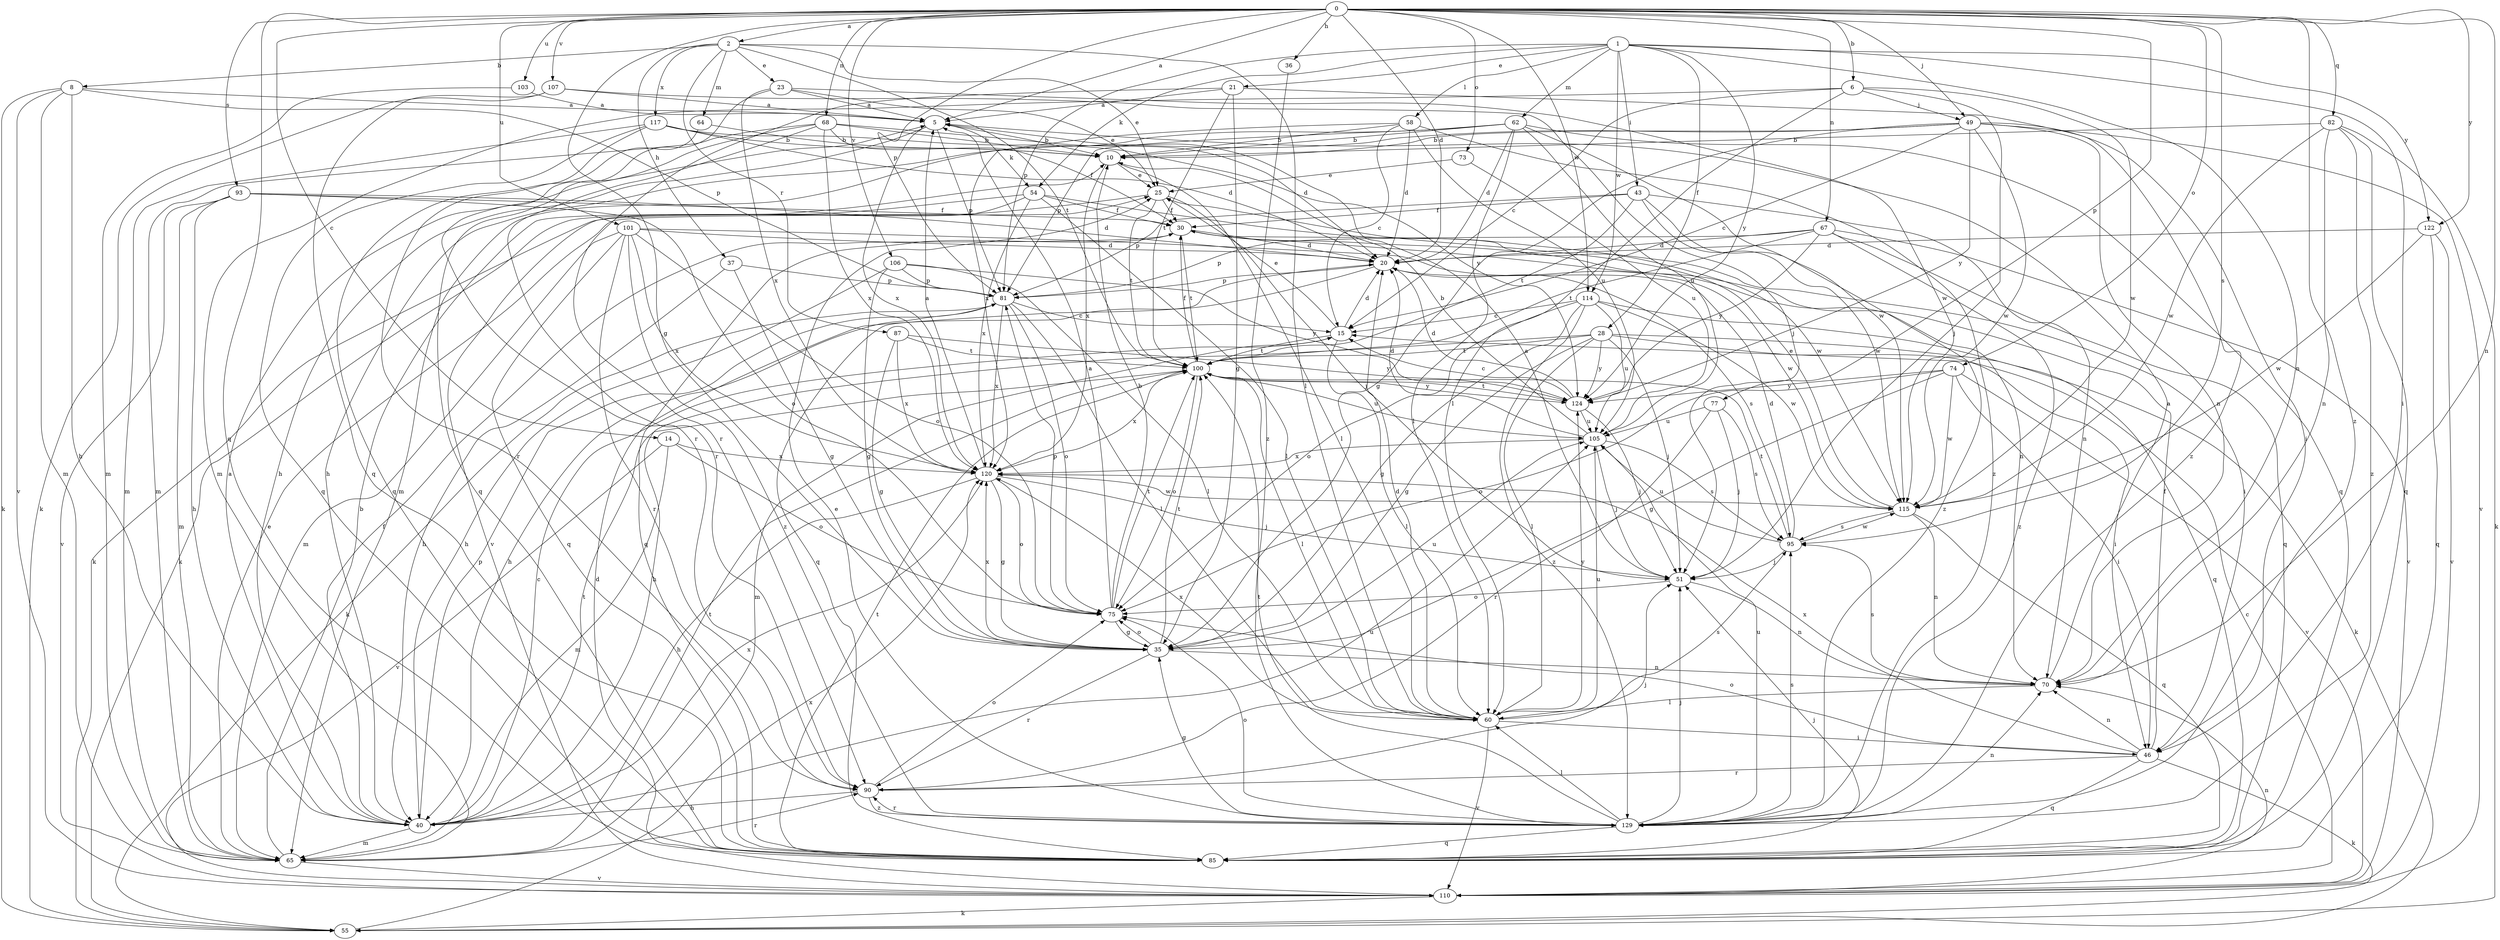 strict digraph  {
0;
1;
2;
5;
6;
8;
10;
14;
15;
20;
21;
23;
25;
28;
30;
35;
36;
37;
40;
43;
46;
49;
51;
54;
55;
58;
60;
62;
64;
65;
67;
68;
70;
73;
74;
75;
77;
81;
82;
85;
87;
90;
93;
95;
100;
101;
103;
105;
106;
107;
110;
114;
115;
117;
120;
122;
124;
129;
0 -> 2  [label=a];
0 -> 5  [label=a];
0 -> 6  [label=b];
0 -> 14  [label=c];
0 -> 20  [label=d];
0 -> 35  [label=g];
0 -> 36  [label=h];
0 -> 49  [label=j];
0 -> 67  [label=n];
0 -> 68  [label=n];
0 -> 70  [label=n];
0 -> 73  [label=o];
0 -> 74  [label=o];
0 -> 77  [label=p];
0 -> 81  [label=p];
0 -> 82  [label=q];
0 -> 85  [label=q];
0 -> 93  [label=s];
0 -> 95  [label=s];
0 -> 101  [label=u];
0 -> 103  [label=u];
0 -> 106  [label=v];
0 -> 107  [label=v];
0 -> 114  [label=w];
0 -> 122  [label=y];
0 -> 129  [label=z];
1 -> 21  [label=e];
1 -> 28  [label=f];
1 -> 43  [label=i];
1 -> 46  [label=i];
1 -> 54  [label=k];
1 -> 58  [label=l];
1 -> 62  [label=m];
1 -> 70  [label=n];
1 -> 81  [label=p];
1 -> 114  [label=w];
1 -> 122  [label=y];
1 -> 124  [label=y];
2 -> 8  [label=b];
2 -> 23  [label=e];
2 -> 25  [label=e];
2 -> 37  [label=h];
2 -> 60  [label=l];
2 -> 64  [label=m];
2 -> 87  [label=r];
2 -> 100  [label=t];
2 -> 117  [label=x];
5 -> 10  [label=b];
5 -> 40  [label=h];
5 -> 54  [label=k];
5 -> 81  [label=p];
5 -> 120  [label=x];
6 -> 15  [label=c];
6 -> 49  [label=j];
6 -> 51  [label=j];
6 -> 60  [label=l];
6 -> 65  [label=m];
6 -> 115  [label=w];
8 -> 5  [label=a];
8 -> 40  [label=h];
8 -> 55  [label=k];
8 -> 65  [label=m];
8 -> 81  [label=p];
8 -> 110  [label=v];
10 -> 25  [label=e];
10 -> 60  [label=l];
10 -> 120  [label=x];
14 -> 65  [label=m];
14 -> 75  [label=o];
14 -> 110  [label=v];
14 -> 120  [label=x];
15 -> 20  [label=d];
15 -> 25  [label=e];
15 -> 60  [label=l];
15 -> 65  [label=m];
15 -> 100  [label=t];
20 -> 81  [label=p];
20 -> 85  [label=q];
20 -> 95  [label=s];
21 -> 5  [label=a];
21 -> 35  [label=g];
21 -> 90  [label=r];
21 -> 100  [label=t];
21 -> 129  [label=z];
23 -> 5  [label=a];
23 -> 25  [label=e];
23 -> 90  [label=r];
23 -> 115  [label=w];
23 -> 120  [label=x];
25 -> 30  [label=f];
25 -> 51  [label=j];
25 -> 55  [label=k];
25 -> 100  [label=t];
28 -> 35  [label=g];
28 -> 40  [label=h];
28 -> 46  [label=i];
28 -> 51  [label=j];
28 -> 55  [label=k];
28 -> 60  [label=l];
28 -> 100  [label=t];
28 -> 124  [label=y];
30 -> 20  [label=d];
30 -> 46  [label=i];
30 -> 70  [label=n];
30 -> 85  [label=q];
30 -> 100  [label=t];
35 -> 70  [label=n];
35 -> 75  [label=o];
35 -> 90  [label=r];
35 -> 100  [label=t];
35 -> 105  [label=u];
35 -> 120  [label=x];
36 -> 129  [label=z];
37 -> 35  [label=g];
37 -> 40  [label=h];
37 -> 81  [label=p];
40 -> 5  [label=a];
40 -> 15  [label=c];
40 -> 30  [label=f];
40 -> 65  [label=m];
40 -> 81  [label=p];
40 -> 100  [label=t];
40 -> 105  [label=u];
40 -> 120  [label=x];
43 -> 30  [label=f];
43 -> 70  [label=n];
43 -> 81  [label=p];
43 -> 100  [label=t];
43 -> 115  [label=w];
43 -> 129  [label=z];
46 -> 30  [label=f];
46 -> 55  [label=k];
46 -> 70  [label=n];
46 -> 75  [label=o];
46 -> 85  [label=q];
46 -> 90  [label=r];
46 -> 120  [label=x];
49 -> 10  [label=b];
49 -> 15  [label=c];
49 -> 35  [label=g];
49 -> 40  [label=h];
49 -> 46  [label=i];
49 -> 70  [label=n];
49 -> 110  [label=v];
49 -> 115  [label=w];
49 -> 124  [label=y];
51 -> 5  [label=a];
51 -> 70  [label=n];
51 -> 75  [label=o];
54 -> 30  [label=f];
54 -> 55  [label=k];
54 -> 60  [label=l];
54 -> 110  [label=v];
54 -> 115  [label=w];
54 -> 120  [label=x];
55 -> 120  [label=x];
58 -> 10  [label=b];
58 -> 15  [label=c];
58 -> 20  [label=d];
58 -> 105  [label=u];
58 -> 120  [label=x];
58 -> 129  [label=z];
60 -> 20  [label=d];
60 -> 46  [label=i];
60 -> 95  [label=s];
60 -> 105  [label=u];
60 -> 110  [label=v];
60 -> 120  [label=x];
60 -> 124  [label=y];
62 -> 10  [label=b];
62 -> 20  [label=d];
62 -> 60  [label=l];
62 -> 65  [label=m];
62 -> 81  [label=p];
62 -> 85  [label=q];
62 -> 105  [label=u];
62 -> 115  [label=w];
64 -> 10  [label=b];
64 -> 85  [label=q];
65 -> 10  [label=b];
65 -> 25  [label=e];
65 -> 90  [label=r];
65 -> 100  [label=t];
65 -> 110  [label=v];
67 -> 20  [label=d];
67 -> 81  [label=p];
67 -> 85  [label=q];
67 -> 100  [label=t];
67 -> 110  [label=v];
67 -> 124  [label=y];
67 -> 129  [label=z];
68 -> 10  [label=b];
68 -> 20  [label=d];
68 -> 30  [label=f];
68 -> 65  [label=m];
68 -> 85  [label=q];
68 -> 90  [label=r];
68 -> 120  [label=x];
70 -> 5  [label=a];
70 -> 60  [label=l];
70 -> 95  [label=s];
73 -> 25  [label=e];
73 -> 105  [label=u];
74 -> 35  [label=g];
74 -> 46  [label=i];
74 -> 75  [label=o];
74 -> 110  [label=v];
74 -> 115  [label=w];
74 -> 124  [label=y];
75 -> 5  [label=a];
75 -> 10  [label=b];
75 -> 35  [label=g];
75 -> 81  [label=p];
75 -> 100  [label=t];
77 -> 51  [label=j];
77 -> 90  [label=r];
77 -> 95  [label=s];
77 -> 105  [label=u];
81 -> 15  [label=c];
81 -> 40  [label=h];
81 -> 55  [label=k];
81 -> 60  [label=l];
81 -> 75  [label=o];
81 -> 120  [label=x];
82 -> 10  [label=b];
82 -> 55  [label=k];
82 -> 70  [label=n];
82 -> 85  [label=q];
82 -> 115  [label=w];
82 -> 129  [label=z];
85 -> 51  [label=j];
85 -> 100  [label=t];
87 -> 35  [label=g];
87 -> 100  [label=t];
87 -> 120  [label=x];
87 -> 124  [label=y];
90 -> 40  [label=h];
90 -> 51  [label=j];
90 -> 75  [label=o];
90 -> 129  [label=z];
93 -> 20  [label=d];
93 -> 30  [label=f];
93 -> 40  [label=h];
93 -> 65  [label=m];
93 -> 75  [label=o];
93 -> 110  [label=v];
95 -> 20  [label=d];
95 -> 51  [label=j];
95 -> 100  [label=t];
95 -> 105  [label=u];
95 -> 115  [label=w];
100 -> 30  [label=f];
100 -> 60  [label=l];
100 -> 75  [label=o];
100 -> 105  [label=u];
100 -> 120  [label=x];
100 -> 124  [label=y];
101 -> 20  [label=d];
101 -> 65  [label=m];
101 -> 75  [label=o];
101 -> 85  [label=q];
101 -> 90  [label=r];
101 -> 115  [label=w];
101 -> 120  [label=x];
101 -> 129  [label=z];
103 -> 5  [label=a];
103 -> 65  [label=m];
105 -> 10  [label=b];
105 -> 20  [label=d];
105 -> 51  [label=j];
105 -> 95  [label=s];
105 -> 120  [label=x];
106 -> 35  [label=g];
106 -> 40  [label=h];
106 -> 60  [label=l];
106 -> 81  [label=p];
106 -> 124  [label=y];
107 -> 5  [label=a];
107 -> 51  [label=j];
107 -> 55  [label=k];
107 -> 85  [label=q];
110 -> 15  [label=c];
110 -> 20  [label=d];
110 -> 55  [label=k];
110 -> 70  [label=n];
114 -> 15  [label=c];
114 -> 35  [label=g];
114 -> 75  [label=o];
114 -> 85  [label=q];
114 -> 105  [label=u];
114 -> 115  [label=w];
114 -> 129  [label=z];
115 -> 25  [label=e];
115 -> 70  [label=n];
115 -> 85  [label=q];
115 -> 95  [label=s];
117 -> 10  [label=b];
117 -> 20  [label=d];
117 -> 65  [label=m];
117 -> 85  [label=q];
117 -> 90  [label=r];
117 -> 124  [label=y];
120 -> 5  [label=a];
120 -> 35  [label=g];
120 -> 40  [label=h];
120 -> 51  [label=j];
120 -> 75  [label=o];
120 -> 115  [label=w];
122 -> 20  [label=d];
122 -> 85  [label=q];
122 -> 110  [label=v];
122 -> 115  [label=w];
124 -> 15  [label=c];
124 -> 20  [label=d];
124 -> 51  [label=j];
124 -> 100  [label=t];
124 -> 105  [label=u];
129 -> 25  [label=e];
129 -> 35  [label=g];
129 -> 51  [label=j];
129 -> 60  [label=l];
129 -> 70  [label=n];
129 -> 75  [label=o];
129 -> 85  [label=q];
129 -> 90  [label=r];
129 -> 95  [label=s];
129 -> 100  [label=t];
129 -> 105  [label=u];
}
